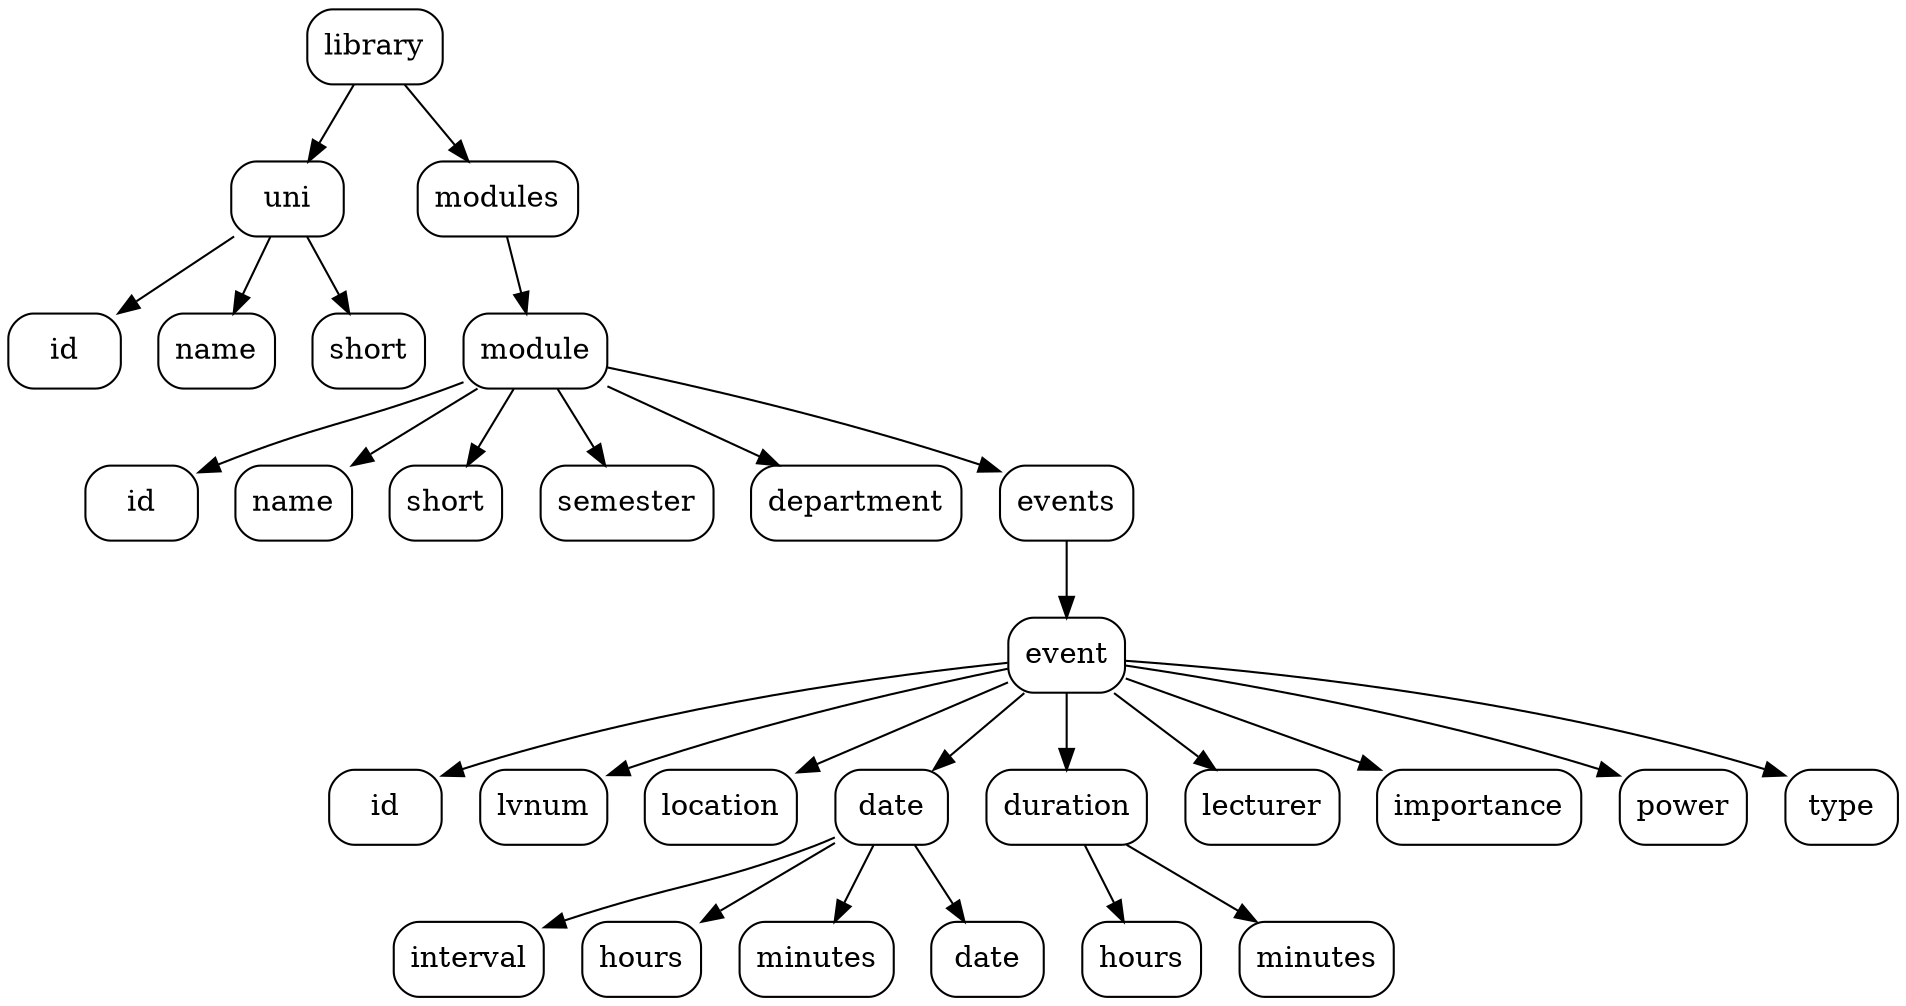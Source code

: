 digraph UniLibStructure {
	rankdir = TD

	{ node [shape = Mrecord]
		library
		
		uni
		idu [label = "id"]
		nameu [label = "name"]
		shortu [label = "short"]
		modules

		module
		idm [label = "id"]
		namem [label = "name"]
		shortm [label = "short"]
		semester
		department
		events

		event
		ide [label = "id"]
		lvnum
		location
		date
			interval
			hours
			minutes
			dated [label = "date"]
		duration
			hoursd [label = "hours"]
			minutesd [label = "minutes"]
		lecturer
		importance
		power
		type
	}
	library -> uni
	library -> modules

	uni -> idu
	uni -> nameu
	uni -> shortu

	modules -> module
	module -> idm
	module -> namem
	module -> shortm
	module -> semester
	module -> department
	module -> events
	events -> event

	event -> ide
	event -> lvnum
	event -> location
	event -> date
	event -> duration
	event -> lecturer
	event -> importance
	event -> power
	event -> type

	date -> interval
	date -> hours
	date -> minutes
	date -> dated

	duration -> hoursd
	duration -> minutesd
}